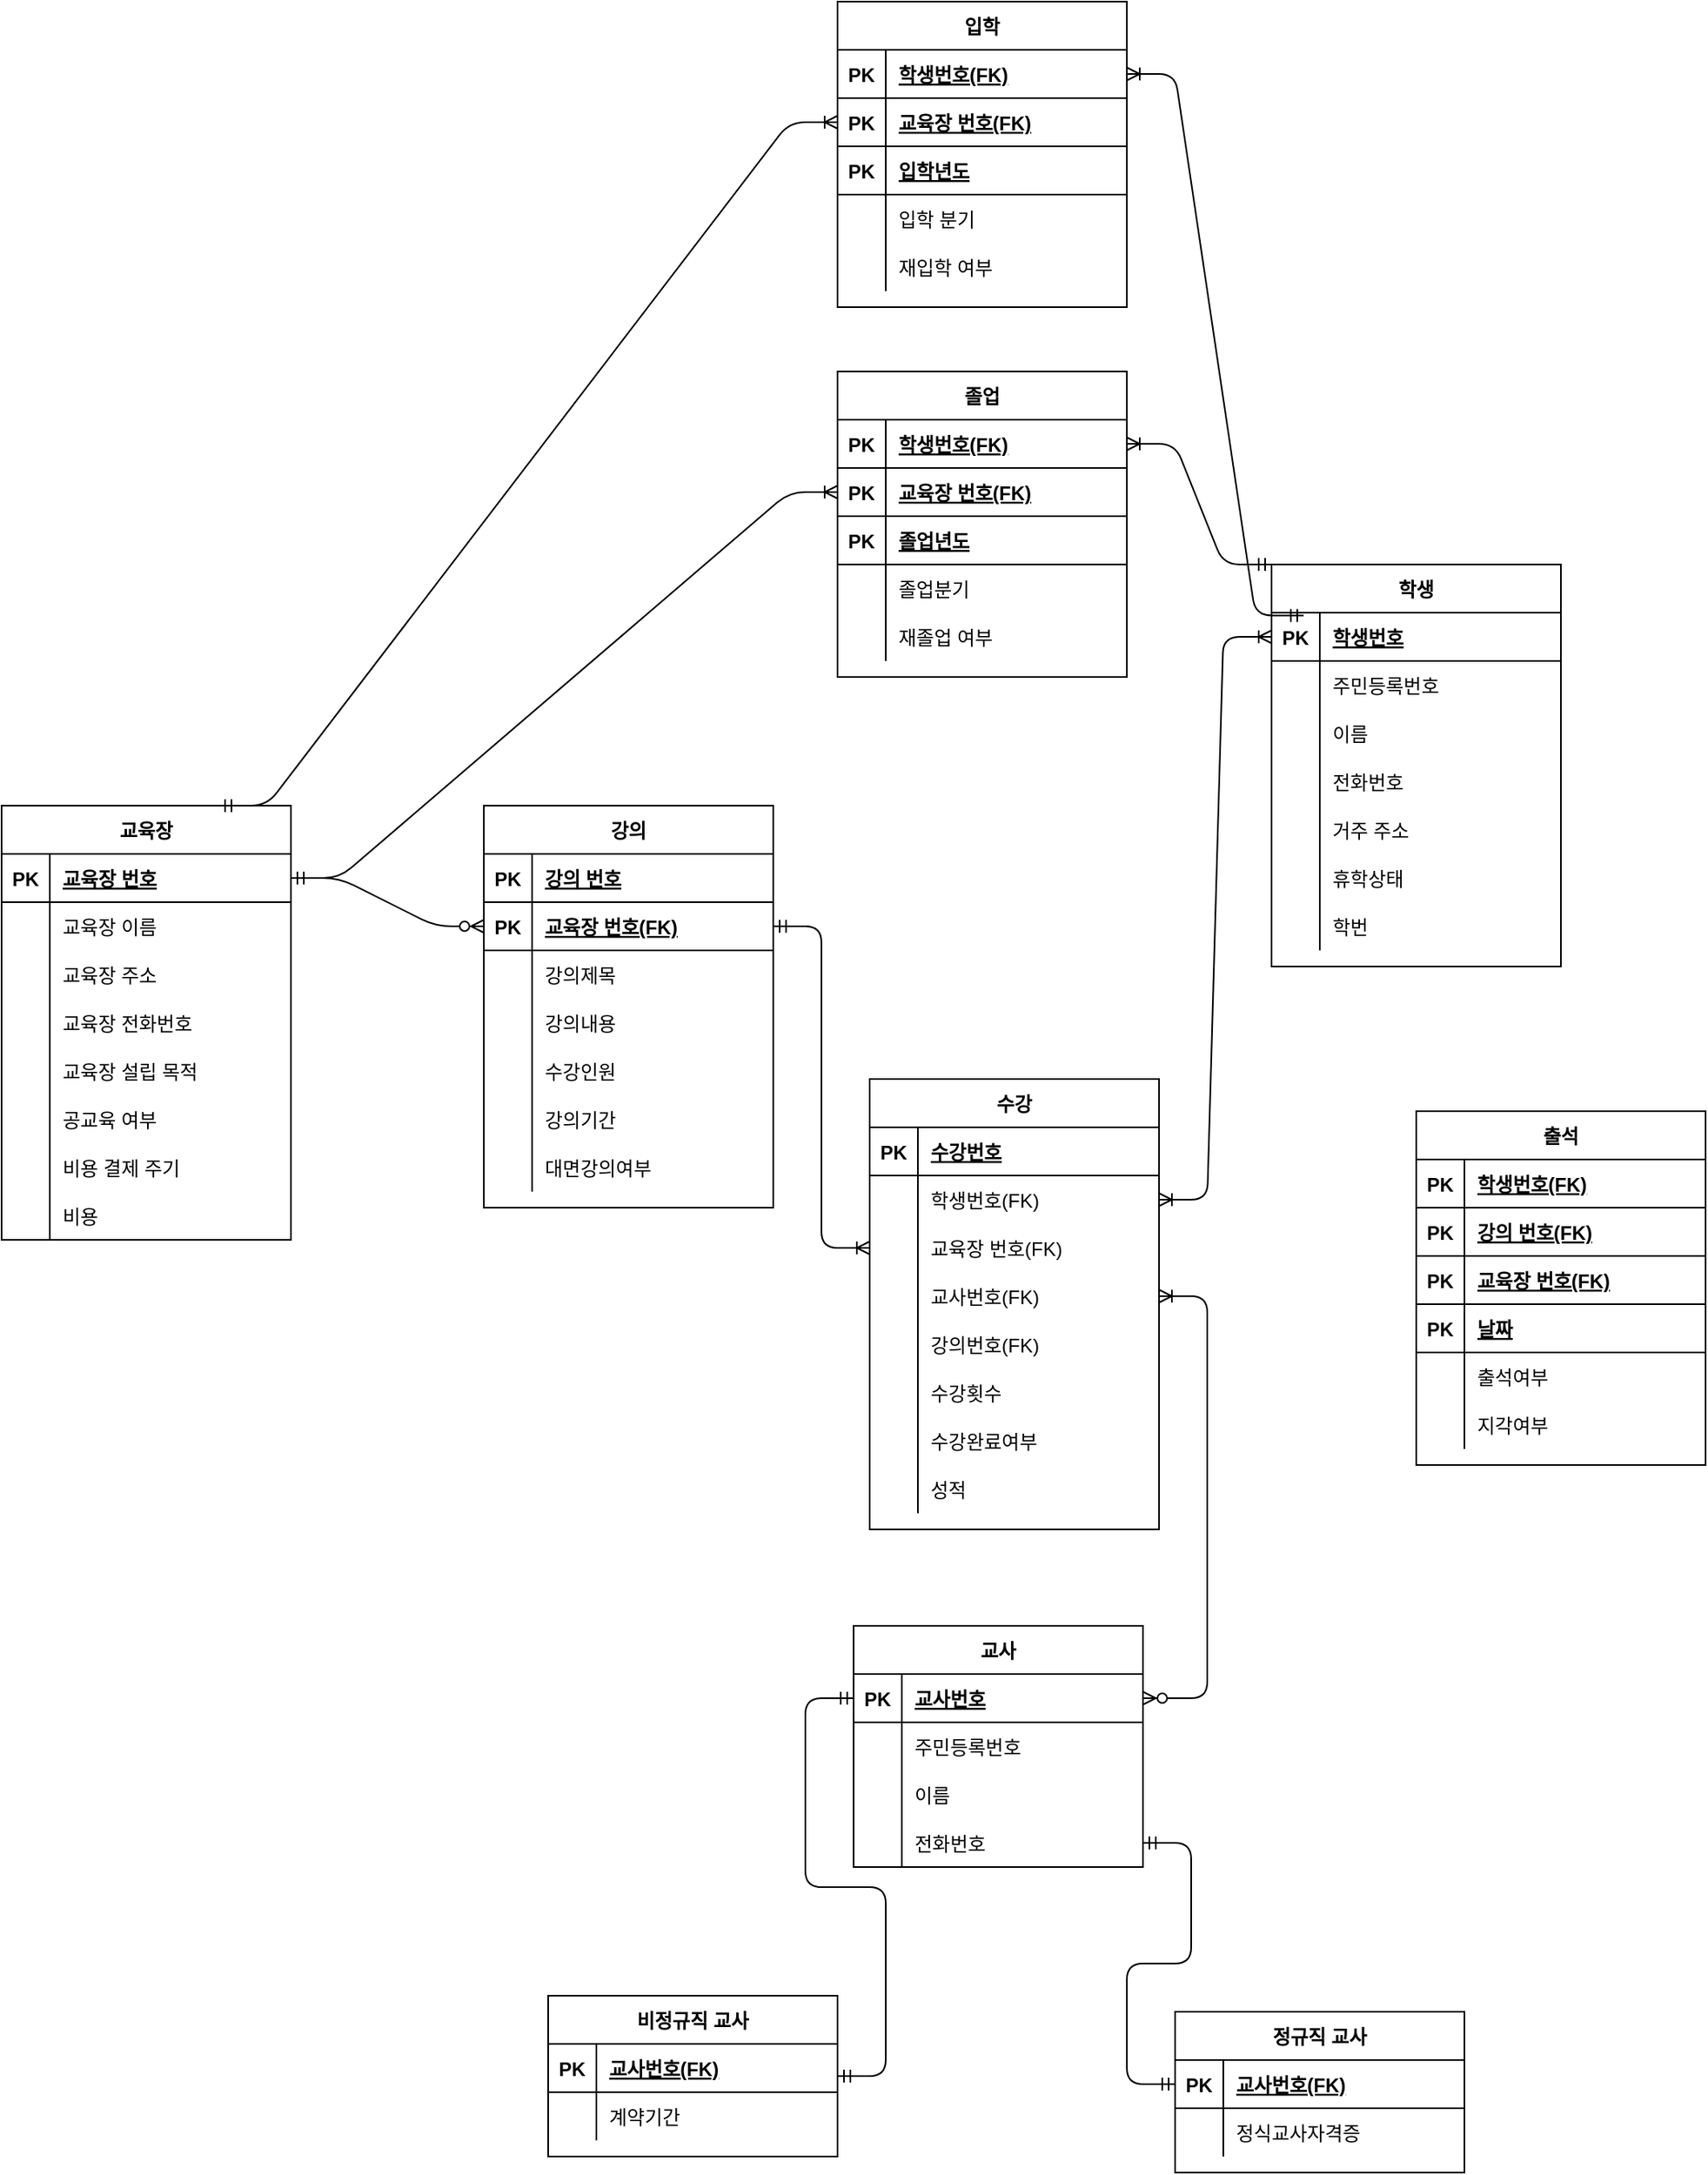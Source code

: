 <mxfile version="14.4.9" type="github">
  <diagram id="R2lEEEUBdFMjLlhIrx00" name="Page-1">
    <mxGraphModel dx="2031" dy="3134" grid="1" gridSize="10" guides="0" tooltips="1" connect="1" arrows="1" fold="1" page="1" pageScale="1" pageWidth="2000" pageHeight="2000" math="0" shadow="0" extFonts="Permanent Marker^https://fonts.googleapis.com/css?family=Permanent+Marker">
      <root>
        <mxCell id="0" />
        <mxCell id="1" parent="0" />
        <mxCell id="V_wv7amkp1t62BWTInBq-62" value="교육장" style="shape=table;startSize=30;container=1;collapsible=1;childLayout=tableLayout;fixedRows=1;rowLines=0;fontStyle=1;align=center;resizeLast=1;" vertex="1" parent="1">
          <mxGeometry x="360" y="280" width="180" height="270" as="geometry">
            <mxRectangle x="700" y="30" width="70" height="30" as="alternateBounds" />
          </mxGeometry>
        </mxCell>
        <mxCell id="V_wv7amkp1t62BWTInBq-63" value="" style="shape=partialRectangle;collapsible=0;dropTarget=0;pointerEvents=0;fillColor=none;top=0;left=0;bottom=1;right=0;points=[[0,0.5],[1,0.5]];portConstraint=eastwest;" vertex="1" parent="V_wv7amkp1t62BWTInBq-62">
          <mxGeometry y="30" width="180" height="30" as="geometry" />
        </mxCell>
        <mxCell id="V_wv7amkp1t62BWTInBq-64" value="PK" style="shape=partialRectangle;connectable=0;fillColor=none;top=0;left=0;bottom=0;right=0;fontStyle=1;overflow=hidden;" vertex="1" parent="V_wv7amkp1t62BWTInBq-63">
          <mxGeometry width="30" height="30" as="geometry" />
        </mxCell>
        <mxCell id="V_wv7amkp1t62BWTInBq-65" value="교육장 번호" style="shape=partialRectangle;connectable=0;fillColor=none;top=0;left=0;bottom=0;right=0;align=left;spacingLeft=6;fontStyle=5;overflow=hidden;" vertex="1" parent="V_wv7amkp1t62BWTInBq-63">
          <mxGeometry x="30" width="150" height="30" as="geometry" />
        </mxCell>
        <mxCell id="V_wv7amkp1t62BWTInBq-66" value="" style="shape=partialRectangle;collapsible=0;dropTarget=0;pointerEvents=0;fillColor=none;top=0;left=0;bottom=0;right=0;points=[[0,0.5],[1,0.5]];portConstraint=eastwest;" vertex="1" parent="V_wv7amkp1t62BWTInBq-62">
          <mxGeometry y="60" width="180" height="30" as="geometry" />
        </mxCell>
        <mxCell id="V_wv7amkp1t62BWTInBq-67" value="" style="shape=partialRectangle;connectable=0;fillColor=none;top=0;left=0;bottom=0;right=0;editable=1;overflow=hidden;" vertex="1" parent="V_wv7amkp1t62BWTInBq-66">
          <mxGeometry width="30" height="30" as="geometry" />
        </mxCell>
        <mxCell id="V_wv7amkp1t62BWTInBq-68" value="교육장 이름" style="shape=partialRectangle;connectable=0;fillColor=none;top=0;left=0;bottom=0;right=0;align=left;spacingLeft=6;overflow=hidden;" vertex="1" parent="V_wv7amkp1t62BWTInBq-66">
          <mxGeometry x="30" width="150" height="30" as="geometry" />
        </mxCell>
        <mxCell id="V_wv7amkp1t62BWTInBq-69" value="" style="shape=partialRectangle;collapsible=0;dropTarget=0;pointerEvents=0;fillColor=none;top=0;left=0;bottom=0;right=0;points=[[0,0.5],[1,0.5]];portConstraint=eastwest;" vertex="1" parent="V_wv7amkp1t62BWTInBq-62">
          <mxGeometry y="90" width="180" height="30" as="geometry" />
        </mxCell>
        <mxCell id="V_wv7amkp1t62BWTInBq-70" value="" style="shape=partialRectangle;connectable=0;fillColor=none;top=0;left=0;bottom=0;right=0;editable=1;overflow=hidden;" vertex="1" parent="V_wv7amkp1t62BWTInBq-69">
          <mxGeometry width="30" height="30" as="geometry" />
        </mxCell>
        <mxCell id="V_wv7amkp1t62BWTInBq-71" value="교육장 주소" style="shape=partialRectangle;connectable=0;fillColor=none;top=0;left=0;bottom=0;right=0;align=left;spacingLeft=6;overflow=hidden;" vertex="1" parent="V_wv7amkp1t62BWTInBq-69">
          <mxGeometry x="30" width="150" height="30" as="geometry" />
        </mxCell>
        <mxCell id="V_wv7amkp1t62BWTInBq-72" value="" style="shape=partialRectangle;collapsible=0;dropTarget=0;pointerEvents=0;fillColor=none;top=0;left=0;bottom=0;right=0;points=[[0,0.5],[1,0.5]];portConstraint=eastwest;" vertex="1" parent="V_wv7amkp1t62BWTInBq-62">
          <mxGeometry y="120" width="180" height="30" as="geometry" />
        </mxCell>
        <mxCell id="V_wv7amkp1t62BWTInBq-73" value="" style="shape=partialRectangle;connectable=0;fillColor=none;top=0;left=0;bottom=0;right=0;editable=1;overflow=hidden;" vertex="1" parent="V_wv7amkp1t62BWTInBq-72">
          <mxGeometry width="30" height="30" as="geometry" />
        </mxCell>
        <mxCell id="V_wv7amkp1t62BWTInBq-74" value="교육장 전화번호" style="shape=partialRectangle;connectable=0;fillColor=none;top=0;left=0;bottom=0;right=0;align=left;spacingLeft=6;overflow=hidden;" vertex="1" parent="V_wv7amkp1t62BWTInBq-72">
          <mxGeometry x="30" width="150" height="30" as="geometry" />
        </mxCell>
        <mxCell id="V_wv7amkp1t62BWTInBq-105" style="shape=partialRectangle;collapsible=0;dropTarget=0;pointerEvents=0;fillColor=none;top=0;left=0;bottom=0;right=0;points=[[0,0.5],[1,0.5]];portConstraint=eastwest;" vertex="1" parent="V_wv7amkp1t62BWTInBq-62">
          <mxGeometry y="150" width="180" height="30" as="geometry" />
        </mxCell>
        <mxCell id="V_wv7amkp1t62BWTInBq-106" style="shape=partialRectangle;connectable=0;fillColor=none;top=0;left=0;bottom=0;right=0;editable=1;overflow=hidden;" vertex="1" parent="V_wv7amkp1t62BWTInBq-105">
          <mxGeometry width="30" height="30" as="geometry" />
        </mxCell>
        <mxCell id="V_wv7amkp1t62BWTInBq-107" value="교육장 설립 목적" style="shape=partialRectangle;connectable=0;fillColor=none;top=0;left=0;bottom=0;right=0;align=left;spacingLeft=6;overflow=hidden;" vertex="1" parent="V_wv7amkp1t62BWTInBq-105">
          <mxGeometry x="30" width="150" height="30" as="geometry" />
        </mxCell>
        <mxCell id="V_wv7amkp1t62BWTInBq-114" style="shape=partialRectangle;collapsible=0;dropTarget=0;pointerEvents=0;fillColor=none;top=0;left=0;bottom=0;right=0;points=[[0,0.5],[1,0.5]];portConstraint=eastwest;" vertex="1" parent="V_wv7amkp1t62BWTInBq-62">
          <mxGeometry y="180" width="180" height="30" as="geometry" />
        </mxCell>
        <mxCell id="V_wv7amkp1t62BWTInBq-115" style="shape=partialRectangle;connectable=0;fillColor=none;top=0;left=0;bottom=0;right=0;editable=1;overflow=hidden;" vertex="1" parent="V_wv7amkp1t62BWTInBq-114">
          <mxGeometry width="30" height="30" as="geometry" />
        </mxCell>
        <mxCell id="V_wv7amkp1t62BWTInBq-116" value="공교육 여부" style="shape=partialRectangle;connectable=0;fillColor=none;top=0;left=0;bottom=0;right=0;align=left;spacingLeft=6;overflow=hidden;" vertex="1" parent="V_wv7amkp1t62BWTInBq-114">
          <mxGeometry x="30" width="150" height="30" as="geometry" />
        </mxCell>
        <mxCell id="V_wv7amkp1t62BWTInBq-111" style="shape=partialRectangle;collapsible=0;dropTarget=0;pointerEvents=0;fillColor=none;top=0;left=0;bottom=0;right=0;points=[[0,0.5],[1,0.5]];portConstraint=eastwest;" vertex="1" parent="V_wv7amkp1t62BWTInBq-62">
          <mxGeometry y="210" width="180" height="30" as="geometry" />
        </mxCell>
        <mxCell id="V_wv7amkp1t62BWTInBq-112" style="shape=partialRectangle;connectable=0;fillColor=none;top=0;left=0;bottom=0;right=0;editable=1;overflow=hidden;" vertex="1" parent="V_wv7amkp1t62BWTInBq-111">
          <mxGeometry width="30" height="30" as="geometry" />
        </mxCell>
        <mxCell id="V_wv7amkp1t62BWTInBq-113" value="비용 결제 주기" style="shape=partialRectangle;connectable=0;fillColor=none;top=0;left=0;bottom=0;right=0;align=left;spacingLeft=6;overflow=hidden;" vertex="1" parent="V_wv7amkp1t62BWTInBq-111">
          <mxGeometry x="30" width="150" height="30" as="geometry" />
        </mxCell>
        <mxCell id="V_wv7amkp1t62BWTInBq-108" style="shape=partialRectangle;collapsible=0;dropTarget=0;pointerEvents=0;fillColor=none;top=0;left=0;bottom=0;right=0;points=[[0,0.5],[1,0.5]];portConstraint=eastwest;" vertex="1" parent="V_wv7amkp1t62BWTInBq-62">
          <mxGeometry y="240" width="180" height="30" as="geometry" />
        </mxCell>
        <mxCell id="V_wv7amkp1t62BWTInBq-109" style="shape=partialRectangle;connectable=0;fillColor=none;top=0;left=0;bottom=0;right=0;editable=1;overflow=hidden;" vertex="1" parent="V_wv7amkp1t62BWTInBq-108">
          <mxGeometry width="30" height="30" as="geometry" />
        </mxCell>
        <mxCell id="V_wv7amkp1t62BWTInBq-110" value="비용" style="shape=partialRectangle;connectable=0;fillColor=none;top=0;left=0;bottom=0;right=0;align=left;spacingLeft=6;overflow=hidden;" vertex="1" parent="V_wv7amkp1t62BWTInBq-108">
          <mxGeometry x="30" width="150" height="30" as="geometry" />
        </mxCell>
        <mxCell id="V_wv7amkp1t62BWTInBq-76" value="학생" style="shape=table;startSize=30;container=1;collapsible=1;childLayout=tableLayout;fixedRows=1;rowLines=0;fontStyle=1;align=center;resizeLast=1;" vertex="1" parent="1">
          <mxGeometry x="1150" y="130" width="180" height="250" as="geometry" />
        </mxCell>
        <mxCell id="V_wv7amkp1t62BWTInBq-77" value="" style="shape=partialRectangle;collapsible=0;dropTarget=0;pointerEvents=0;fillColor=none;top=0;left=0;bottom=1;right=0;points=[[0,0.5],[1,0.5]];portConstraint=eastwest;" vertex="1" parent="V_wv7amkp1t62BWTInBq-76">
          <mxGeometry y="30" width="180" height="30" as="geometry" />
        </mxCell>
        <mxCell id="V_wv7amkp1t62BWTInBq-78" value="PK" style="shape=partialRectangle;connectable=0;fillColor=none;top=0;left=0;bottom=0;right=0;fontStyle=1;overflow=hidden;" vertex="1" parent="V_wv7amkp1t62BWTInBq-77">
          <mxGeometry width="30" height="30" as="geometry" />
        </mxCell>
        <mxCell id="V_wv7amkp1t62BWTInBq-79" value="학생번호" style="shape=partialRectangle;connectable=0;fillColor=none;top=0;left=0;bottom=0;right=0;align=left;spacingLeft=6;fontStyle=5;overflow=hidden;" vertex="1" parent="V_wv7amkp1t62BWTInBq-77">
          <mxGeometry x="30" width="150" height="30" as="geometry" />
        </mxCell>
        <mxCell id="V_wv7amkp1t62BWTInBq-136" style="shape=partialRectangle;collapsible=0;dropTarget=0;pointerEvents=0;fillColor=none;top=0;left=0;bottom=0;right=0;points=[[0,0.5],[1,0.5]];portConstraint=eastwest;" vertex="1" parent="V_wv7amkp1t62BWTInBq-76">
          <mxGeometry y="60" width="180" height="30" as="geometry" />
        </mxCell>
        <mxCell id="V_wv7amkp1t62BWTInBq-137" style="shape=partialRectangle;connectable=0;fillColor=none;top=0;left=0;bottom=0;right=0;editable=1;overflow=hidden;" vertex="1" parent="V_wv7amkp1t62BWTInBq-136">
          <mxGeometry width="30" height="30" as="geometry" />
        </mxCell>
        <mxCell id="V_wv7amkp1t62BWTInBq-138" value="주민등록번호" style="shape=partialRectangle;connectable=0;fillColor=none;top=0;left=0;bottom=0;right=0;align=left;spacingLeft=6;overflow=hidden;" vertex="1" parent="V_wv7amkp1t62BWTInBq-136">
          <mxGeometry x="30" width="150" height="30" as="geometry" />
        </mxCell>
        <mxCell id="V_wv7amkp1t62BWTInBq-80" value="" style="shape=partialRectangle;collapsible=0;dropTarget=0;pointerEvents=0;fillColor=none;top=0;left=0;bottom=0;right=0;points=[[0,0.5],[1,0.5]];portConstraint=eastwest;" vertex="1" parent="V_wv7amkp1t62BWTInBq-76">
          <mxGeometry y="90" width="180" height="30" as="geometry" />
        </mxCell>
        <mxCell id="V_wv7amkp1t62BWTInBq-81" value="" style="shape=partialRectangle;connectable=0;fillColor=none;top=0;left=0;bottom=0;right=0;editable=1;overflow=hidden;" vertex="1" parent="V_wv7amkp1t62BWTInBq-80">
          <mxGeometry width="30" height="30" as="geometry" />
        </mxCell>
        <mxCell id="V_wv7amkp1t62BWTInBq-82" value="이름" style="shape=partialRectangle;connectable=0;fillColor=none;top=0;left=0;bottom=0;right=0;align=left;spacingLeft=6;overflow=hidden;" vertex="1" parent="V_wv7amkp1t62BWTInBq-80">
          <mxGeometry x="30" width="150" height="30" as="geometry" />
        </mxCell>
        <mxCell id="V_wv7amkp1t62BWTInBq-83" value="" style="shape=partialRectangle;collapsible=0;dropTarget=0;pointerEvents=0;fillColor=none;top=0;left=0;bottom=0;right=0;points=[[0,0.5],[1,0.5]];portConstraint=eastwest;" vertex="1" parent="V_wv7amkp1t62BWTInBq-76">
          <mxGeometry y="120" width="180" height="30" as="geometry" />
        </mxCell>
        <mxCell id="V_wv7amkp1t62BWTInBq-84" value="" style="shape=partialRectangle;connectable=0;fillColor=none;top=0;left=0;bottom=0;right=0;editable=1;overflow=hidden;" vertex="1" parent="V_wv7amkp1t62BWTInBq-83">
          <mxGeometry width="30" height="30" as="geometry" />
        </mxCell>
        <mxCell id="V_wv7amkp1t62BWTInBq-85" value="전화번호" style="shape=partialRectangle;connectable=0;fillColor=none;top=0;left=0;bottom=0;right=0;align=left;spacingLeft=6;overflow=hidden;" vertex="1" parent="V_wv7amkp1t62BWTInBq-83">
          <mxGeometry x="30" width="150" height="30" as="geometry" />
        </mxCell>
        <mxCell id="V_wv7amkp1t62BWTInBq-86" value="" style="shape=partialRectangle;collapsible=0;dropTarget=0;pointerEvents=0;fillColor=none;top=0;left=0;bottom=0;right=0;points=[[0,0.5],[1,0.5]];portConstraint=eastwest;" vertex="1" parent="V_wv7amkp1t62BWTInBq-76">
          <mxGeometry y="150" width="180" height="30" as="geometry" />
        </mxCell>
        <mxCell id="V_wv7amkp1t62BWTInBq-87" value="" style="shape=partialRectangle;connectable=0;fillColor=none;top=0;left=0;bottom=0;right=0;editable=1;overflow=hidden;" vertex="1" parent="V_wv7amkp1t62BWTInBq-86">
          <mxGeometry width="30" height="30" as="geometry" />
        </mxCell>
        <mxCell id="V_wv7amkp1t62BWTInBq-88" value="거주 주소" style="shape=partialRectangle;connectable=0;fillColor=none;top=0;left=0;bottom=0;right=0;align=left;spacingLeft=6;overflow=hidden;" vertex="1" parent="V_wv7amkp1t62BWTInBq-86">
          <mxGeometry x="30" width="150" height="30" as="geometry" />
        </mxCell>
        <mxCell id="V_wv7amkp1t62BWTInBq-120" style="shape=partialRectangle;collapsible=0;dropTarget=0;pointerEvents=0;fillColor=none;top=0;left=0;bottom=0;right=0;points=[[0,0.5],[1,0.5]];portConstraint=eastwest;" vertex="1" parent="V_wv7amkp1t62BWTInBq-76">
          <mxGeometry y="180" width="180" height="30" as="geometry" />
        </mxCell>
        <mxCell id="V_wv7amkp1t62BWTInBq-121" style="shape=partialRectangle;connectable=0;fillColor=none;top=0;left=0;bottom=0;right=0;editable=1;overflow=hidden;" vertex="1" parent="V_wv7amkp1t62BWTInBq-120">
          <mxGeometry width="30" height="30" as="geometry" />
        </mxCell>
        <mxCell id="V_wv7amkp1t62BWTInBq-122" value="휴학상태" style="shape=partialRectangle;connectable=0;fillColor=none;top=0;left=0;bottom=0;right=0;align=left;spacingLeft=6;overflow=hidden;" vertex="1" parent="V_wv7amkp1t62BWTInBq-120">
          <mxGeometry x="30" width="150" height="30" as="geometry" />
        </mxCell>
        <mxCell id="V_wv7amkp1t62BWTInBq-117" style="shape=partialRectangle;collapsible=0;dropTarget=0;pointerEvents=0;fillColor=none;top=0;left=0;bottom=0;right=0;points=[[0,0.5],[1,0.5]];portConstraint=eastwest;" vertex="1" parent="V_wv7amkp1t62BWTInBq-76">
          <mxGeometry y="210" width="180" height="30" as="geometry" />
        </mxCell>
        <mxCell id="V_wv7amkp1t62BWTInBq-118" style="shape=partialRectangle;connectable=0;fillColor=none;top=0;left=0;bottom=0;right=0;editable=1;overflow=hidden;" vertex="1" parent="V_wv7amkp1t62BWTInBq-117">
          <mxGeometry width="30" height="30" as="geometry" />
        </mxCell>
        <mxCell id="V_wv7amkp1t62BWTInBq-119" value="학번" style="shape=partialRectangle;connectable=0;fillColor=none;top=0;left=0;bottom=0;right=0;align=left;spacingLeft=6;overflow=hidden;" vertex="1" parent="V_wv7amkp1t62BWTInBq-117">
          <mxGeometry x="30" width="150" height="30" as="geometry" />
        </mxCell>
        <mxCell id="V_wv7amkp1t62BWTInBq-123" value="수강" style="shape=table;startSize=30;container=1;collapsible=1;childLayout=tableLayout;fixedRows=1;rowLines=0;fontStyle=1;align=center;resizeLast=1;" vertex="1" parent="1">
          <mxGeometry x="900" y="450" width="180" height="280" as="geometry" />
        </mxCell>
        <mxCell id="V_wv7amkp1t62BWTInBq-124" value="" style="shape=partialRectangle;collapsible=0;dropTarget=0;pointerEvents=0;fillColor=none;top=0;left=0;bottom=1;right=0;points=[[0,0.5],[1,0.5]];portConstraint=eastwest;" vertex="1" parent="V_wv7amkp1t62BWTInBq-123">
          <mxGeometry y="30" width="180" height="30" as="geometry" />
        </mxCell>
        <mxCell id="V_wv7amkp1t62BWTInBq-125" value="PK" style="shape=partialRectangle;connectable=0;fillColor=none;top=0;left=0;bottom=0;right=0;fontStyle=1;overflow=hidden;" vertex="1" parent="V_wv7amkp1t62BWTInBq-124">
          <mxGeometry width="30" height="30" as="geometry" />
        </mxCell>
        <mxCell id="V_wv7amkp1t62BWTInBq-126" value="수강번호" style="shape=partialRectangle;connectable=0;fillColor=none;top=0;left=0;bottom=0;right=0;align=left;spacingLeft=6;fontStyle=5;overflow=hidden;" vertex="1" parent="V_wv7amkp1t62BWTInBq-124">
          <mxGeometry x="30" width="150" height="30" as="geometry" />
        </mxCell>
        <mxCell id="V_wv7amkp1t62BWTInBq-127" value="" style="shape=partialRectangle;collapsible=0;dropTarget=0;pointerEvents=0;fillColor=none;top=0;left=0;bottom=0;right=0;points=[[0,0.5],[1,0.5]];portConstraint=eastwest;" vertex="1" parent="V_wv7amkp1t62BWTInBq-123">
          <mxGeometry y="60" width="180" height="30" as="geometry" />
        </mxCell>
        <mxCell id="V_wv7amkp1t62BWTInBq-128" value="" style="shape=partialRectangle;connectable=0;fillColor=none;top=0;left=0;bottom=0;right=0;editable=1;overflow=hidden;" vertex="1" parent="V_wv7amkp1t62BWTInBq-127">
          <mxGeometry width="30" height="30" as="geometry" />
        </mxCell>
        <mxCell id="V_wv7amkp1t62BWTInBq-129" value="학생번호(FK)" style="shape=partialRectangle;connectable=0;fillColor=none;top=0;left=0;bottom=0;right=0;align=left;spacingLeft=6;overflow=hidden;" vertex="1" parent="V_wv7amkp1t62BWTInBq-127">
          <mxGeometry x="30" width="150" height="30" as="geometry" />
        </mxCell>
        <mxCell id="V_wv7amkp1t62BWTInBq-130" value="" style="shape=partialRectangle;collapsible=0;dropTarget=0;pointerEvents=0;fillColor=none;top=0;left=0;bottom=0;right=0;points=[[0,0.5],[1,0.5]];portConstraint=eastwest;" vertex="1" parent="V_wv7amkp1t62BWTInBq-123">
          <mxGeometry y="90" width="180" height="30" as="geometry" />
        </mxCell>
        <mxCell id="V_wv7amkp1t62BWTInBq-131" value="" style="shape=partialRectangle;connectable=0;fillColor=none;top=0;left=0;bottom=0;right=0;editable=1;overflow=hidden;" vertex="1" parent="V_wv7amkp1t62BWTInBq-130">
          <mxGeometry width="30" height="30" as="geometry" />
        </mxCell>
        <mxCell id="V_wv7amkp1t62BWTInBq-132" value="교육장 번호(FK)" style="shape=partialRectangle;connectable=0;fillColor=none;top=0;left=0;bottom=0;right=0;align=left;spacingLeft=6;overflow=hidden;" vertex="1" parent="V_wv7amkp1t62BWTInBq-130">
          <mxGeometry x="30" width="150" height="30" as="geometry" />
        </mxCell>
        <mxCell id="V_wv7amkp1t62BWTInBq-254" style="shape=partialRectangle;collapsible=0;dropTarget=0;pointerEvents=0;fillColor=none;top=0;left=0;bottom=0;right=0;points=[[0,0.5],[1,0.5]];portConstraint=eastwest;" vertex="1" parent="V_wv7amkp1t62BWTInBq-123">
          <mxGeometry y="120" width="180" height="30" as="geometry" />
        </mxCell>
        <mxCell id="V_wv7amkp1t62BWTInBq-255" style="shape=partialRectangle;connectable=0;fillColor=none;top=0;left=0;bottom=0;right=0;editable=1;overflow=hidden;" vertex="1" parent="V_wv7amkp1t62BWTInBq-254">
          <mxGeometry width="30" height="30" as="geometry" />
        </mxCell>
        <mxCell id="V_wv7amkp1t62BWTInBq-256" value="교사번호(FK)" style="shape=partialRectangle;connectable=0;fillColor=none;top=0;left=0;bottom=0;right=0;align=left;spacingLeft=6;overflow=hidden;" vertex="1" parent="V_wv7amkp1t62BWTInBq-254">
          <mxGeometry x="30" width="150" height="30" as="geometry" />
        </mxCell>
        <mxCell id="V_wv7amkp1t62BWTInBq-133" value="" style="shape=partialRectangle;collapsible=0;dropTarget=0;pointerEvents=0;fillColor=none;top=0;left=0;bottom=0;right=0;points=[[0,0.5],[1,0.5]];portConstraint=eastwest;" vertex="1" parent="V_wv7amkp1t62BWTInBq-123">
          <mxGeometry y="150" width="180" height="30" as="geometry" />
        </mxCell>
        <mxCell id="V_wv7amkp1t62BWTInBq-134" value="" style="shape=partialRectangle;connectable=0;fillColor=none;top=0;left=0;bottom=0;right=0;editable=1;overflow=hidden;" vertex="1" parent="V_wv7amkp1t62BWTInBq-133">
          <mxGeometry width="30" height="30" as="geometry" />
        </mxCell>
        <mxCell id="V_wv7amkp1t62BWTInBq-135" value="강의번호(FK)" style="shape=partialRectangle;connectable=0;fillColor=none;top=0;left=0;bottom=0;right=0;align=left;spacingLeft=6;overflow=hidden;" vertex="1" parent="V_wv7amkp1t62BWTInBq-133">
          <mxGeometry x="30" width="150" height="30" as="geometry" />
        </mxCell>
        <mxCell id="V_wv7amkp1t62BWTInBq-234" style="shape=partialRectangle;collapsible=0;dropTarget=0;pointerEvents=0;fillColor=none;top=0;left=0;bottom=0;right=0;points=[[0,0.5],[1,0.5]];portConstraint=eastwest;" vertex="1" parent="V_wv7amkp1t62BWTInBq-123">
          <mxGeometry y="180" width="180" height="30" as="geometry" />
        </mxCell>
        <mxCell id="V_wv7amkp1t62BWTInBq-235" style="shape=partialRectangle;connectable=0;fillColor=none;top=0;left=0;bottom=0;right=0;editable=1;overflow=hidden;" vertex="1" parent="V_wv7amkp1t62BWTInBq-234">
          <mxGeometry width="30" height="30" as="geometry" />
        </mxCell>
        <mxCell id="V_wv7amkp1t62BWTInBq-236" value="수강횟수" style="shape=partialRectangle;connectable=0;fillColor=none;top=0;left=0;bottom=0;right=0;align=left;spacingLeft=6;overflow=hidden;" vertex="1" parent="V_wv7amkp1t62BWTInBq-234">
          <mxGeometry x="30" width="150" height="30" as="geometry" />
        </mxCell>
        <mxCell id="V_wv7amkp1t62BWTInBq-246" style="shape=partialRectangle;collapsible=0;dropTarget=0;pointerEvents=0;fillColor=none;top=0;left=0;bottom=0;right=0;points=[[0,0.5],[1,0.5]];portConstraint=eastwest;" vertex="1" parent="V_wv7amkp1t62BWTInBq-123">
          <mxGeometry y="210" width="180" height="30" as="geometry" />
        </mxCell>
        <mxCell id="V_wv7amkp1t62BWTInBq-247" style="shape=partialRectangle;connectable=0;fillColor=none;top=0;left=0;bottom=0;right=0;editable=1;overflow=hidden;" vertex="1" parent="V_wv7amkp1t62BWTInBq-246">
          <mxGeometry width="30" height="30" as="geometry" />
        </mxCell>
        <mxCell id="V_wv7amkp1t62BWTInBq-248" value="수강완료여부" style="shape=partialRectangle;connectable=0;fillColor=none;top=0;left=0;bottom=0;right=0;align=left;spacingLeft=6;overflow=hidden;" vertex="1" parent="V_wv7amkp1t62BWTInBq-246">
          <mxGeometry x="30" width="150" height="30" as="geometry" />
        </mxCell>
        <mxCell id="V_wv7amkp1t62BWTInBq-243" style="shape=partialRectangle;collapsible=0;dropTarget=0;pointerEvents=0;fillColor=none;top=0;left=0;bottom=0;right=0;points=[[0,0.5],[1,0.5]];portConstraint=eastwest;" vertex="1" parent="V_wv7amkp1t62BWTInBq-123">
          <mxGeometry y="240" width="180" height="30" as="geometry" />
        </mxCell>
        <mxCell id="V_wv7amkp1t62BWTInBq-244" style="shape=partialRectangle;connectable=0;fillColor=none;top=0;left=0;bottom=0;right=0;editable=1;overflow=hidden;" vertex="1" parent="V_wv7amkp1t62BWTInBq-243">
          <mxGeometry width="30" height="30" as="geometry" />
        </mxCell>
        <mxCell id="V_wv7amkp1t62BWTInBq-245" value="성적" style="shape=partialRectangle;connectable=0;fillColor=none;top=0;left=0;bottom=0;right=0;align=left;spacingLeft=6;overflow=hidden;" vertex="1" parent="V_wv7amkp1t62BWTInBq-243">
          <mxGeometry x="30" width="150" height="30" as="geometry" />
        </mxCell>
        <mxCell id="V_wv7amkp1t62BWTInBq-139" value="강의" style="shape=table;startSize=30;container=1;collapsible=1;childLayout=tableLayout;fixedRows=1;rowLines=0;fontStyle=1;align=center;resizeLast=1;" vertex="1" parent="1">
          <mxGeometry x="660" y="280" width="180" height="250" as="geometry" />
        </mxCell>
        <mxCell id="V_wv7amkp1t62BWTInBq-172" style="shape=partialRectangle;collapsible=0;dropTarget=0;pointerEvents=0;fillColor=none;top=0;left=0;bottom=1;right=0;points=[[0,0.5],[1,0.5]];portConstraint=eastwest;" vertex="1" parent="V_wv7amkp1t62BWTInBq-139">
          <mxGeometry y="30" width="180" height="30" as="geometry" />
        </mxCell>
        <mxCell id="V_wv7amkp1t62BWTInBq-173" value="PK" style="shape=partialRectangle;connectable=0;fillColor=none;top=0;left=0;bottom=0;right=0;fontStyle=1;overflow=hidden;" vertex="1" parent="V_wv7amkp1t62BWTInBq-172">
          <mxGeometry width="30" height="30" as="geometry" />
        </mxCell>
        <mxCell id="V_wv7amkp1t62BWTInBq-174" value="강의 번호" style="shape=partialRectangle;connectable=0;fillColor=none;top=0;left=0;bottom=0;right=0;align=left;spacingLeft=6;fontStyle=5;overflow=hidden;" vertex="1" parent="V_wv7amkp1t62BWTInBq-172">
          <mxGeometry x="30" width="150" height="30" as="geometry" />
        </mxCell>
        <mxCell id="V_wv7amkp1t62BWTInBq-140" value="" style="shape=partialRectangle;collapsible=0;dropTarget=0;pointerEvents=0;fillColor=none;top=0;left=0;bottom=1;right=0;points=[[0,0.5],[1,0.5]];portConstraint=eastwest;" vertex="1" parent="V_wv7amkp1t62BWTInBq-139">
          <mxGeometry y="60" width="180" height="30" as="geometry" />
        </mxCell>
        <mxCell id="V_wv7amkp1t62BWTInBq-141" value="PK" style="shape=partialRectangle;connectable=0;fillColor=none;top=0;left=0;bottom=0;right=0;fontStyle=1;overflow=hidden;" vertex="1" parent="V_wv7amkp1t62BWTInBq-140">
          <mxGeometry width="30" height="30" as="geometry" />
        </mxCell>
        <mxCell id="V_wv7amkp1t62BWTInBq-142" value="교육장 번호(FK)" style="shape=partialRectangle;connectable=0;fillColor=none;top=0;left=0;bottom=0;right=0;align=left;spacingLeft=6;fontStyle=5;overflow=hidden;" vertex="1" parent="V_wv7amkp1t62BWTInBq-140">
          <mxGeometry x="30" width="150" height="30" as="geometry" />
        </mxCell>
        <mxCell id="V_wv7amkp1t62BWTInBq-237" style="shape=partialRectangle;collapsible=0;dropTarget=0;pointerEvents=0;fillColor=none;top=0;left=0;bottom=0;right=0;points=[[0,0.5],[1,0.5]];portConstraint=eastwest;" vertex="1" parent="V_wv7amkp1t62BWTInBq-139">
          <mxGeometry y="90" width="180" height="30" as="geometry" />
        </mxCell>
        <mxCell id="V_wv7amkp1t62BWTInBq-238" style="shape=partialRectangle;connectable=0;fillColor=none;top=0;left=0;bottom=0;right=0;editable=1;overflow=hidden;" vertex="1" parent="V_wv7amkp1t62BWTInBq-237">
          <mxGeometry width="30" height="30" as="geometry" />
        </mxCell>
        <mxCell id="V_wv7amkp1t62BWTInBq-239" value="강의제목" style="shape=partialRectangle;connectable=0;fillColor=none;top=0;left=0;bottom=0;right=0;align=left;spacingLeft=6;overflow=hidden;" vertex="1" parent="V_wv7amkp1t62BWTInBq-237">
          <mxGeometry x="30" width="150" height="30" as="geometry" />
        </mxCell>
        <mxCell id="V_wv7amkp1t62BWTInBq-143" value="" style="shape=partialRectangle;collapsible=0;dropTarget=0;pointerEvents=0;fillColor=none;top=0;left=0;bottom=0;right=0;points=[[0,0.5],[1,0.5]];portConstraint=eastwest;" vertex="1" parent="V_wv7amkp1t62BWTInBq-139">
          <mxGeometry y="120" width="180" height="30" as="geometry" />
        </mxCell>
        <mxCell id="V_wv7amkp1t62BWTInBq-144" value="" style="shape=partialRectangle;connectable=0;fillColor=none;top=0;left=0;bottom=0;right=0;editable=1;overflow=hidden;" vertex="1" parent="V_wv7amkp1t62BWTInBq-143">
          <mxGeometry width="30" height="30" as="geometry" />
        </mxCell>
        <mxCell id="V_wv7amkp1t62BWTInBq-145" value="강의내용" style="shape=partialRectangle;connectable=0;fillColor=none;top=0;left=0;bottom=0;right=0;align=left;spacingLeft=6;overflow=hidden;" vertex="1" parent="V_wv7amkp1t62BWTInBq-143">
          <mxGeometry x="30" width="150" height="30" as="geometry" />
        </mxCell>
        <mxCell id="V_wv7amkp1t62BWTInBq-146" value="" style="shape=partialRectangle;collapsible=0;dropTarget=0;pointerEvents=0;fillColor=none;top=0;left=0;bottom=0;right=0;points=[[0,0.5],[1,0.5]];portConstraint=eastwest;" vertex="1" parent="V_wv7amkp1t62BWTInBq-139">
          <mxGeometry y="150" width="180" height="30" as="geometry" />
        </mxCell>
        <mxCell id="V_wv7amkp1t62BWTInBq-147" value="" style="shape=partialRectangle;connectable=0;fillColor=none;top=0;left=0;bottom=0;right=0;editable=1;overflow=hidden;" vertex="1" parent="V_wv7amkp1t62BWTInBq-146">
          <mxGeometry width="30" height="30" as="geometry" />
        </mxCell>
        <mxCell id="V_wv7amkp1t62BWTInBq-148" value="수강인원" style="shape=partialRectangle;connectable=0;fillColor=none;top=0;left=0;bottom=0;right=0;align=left;spacingLeft=6;overflow=hidden;" vertex="1" parent="V_wv7amkp1t62BWTInBq-146">
          <mxGeometry x="30" width="150" height="30" as="geometry" />
        </mxCell>
        <mxCell id="V_wv7amkp1t62BWTInBq-149" value="" style="shape=partialRectangle;collapsible=0;dropTarget=0;pointerEvents=0;fillColor=none;top=0;left=0;bottom=0;right=0;points=[[0,0.5],[1,0.5]];portConstraint=eastwest;" vertex="1" parent="V_wv7amkp1t62BWTInBq-139">
          <mxGeometry y="180" width="180" height="30" as="geometry" />
        </mxCell>
        <mxCell id="V_wv7amkp1t62BWTInBq-150" value="" style="shape=partialRectangle;connectable=0;fillColor=none;top=0;left=0;bottom=0;right=0;editable=1;overflow=hidden;" vertex="1" parent="V_wv7amkp1t62BWTInBq-149">
          <mxGeometry width="30" height="30" as="geometry" />
        </mxCell>
        <mxCell id="V_wv7amkp1t62BWTInBq-151" value="강의기간" style="shape=partialRectangle;connectable=0;fillColor=none;top=0;left=0;bottom=0;right=0;align=left;spacingLeft=6;overflow=hidden;" vertex="1" parent="V_wv7amkp1t62BWTInBq-149">
          <mxGeometry x="30" width="150" height="30" as="geometry" />
        </mxCell>
        <mxCell id="V_wv7amkp1t62BWTInBq-178" style="shape=partialRectangle;collapsible=0;dropTarget=0;pointerEvents=0;fillColor=none;top=0;left=0;bottom=0;right=0;points=[[0,0.5],[1,0.5]];portConstraint=eastwest;" vertex="1" parent="V_wv7amkp1t62BWTInBq-139">
          <mxGeometry y="210" width="180" height="30" as="geometry" />
        </mxCell>
        <mxCell id="V_wv7amkp1t62BWTInBq-179" style="shape=partialRectangle;connectable=0;fillColor=none;top=0;left=0;bottom=0;right=0;editable=1;overflow=hidden;" vertex="1" parent="V_wv7amkp1t62BWTInBq-178">
          <mxGeometry width="30" height="30" as="geometry" />
        </mxCell>
        <mxCell id="V_wv7amkp1t62BWTInBq-180" value="대면강의여부" style="shape=partialRectangle;connectable=0;fillColor=none;top=0;left=0;bottom=0;right=0;align=left;spacingLeft=6;overflow=hidden;" vertex="1" parent="V_wv7amkp1t62BWTInBq-178">
          <mxGeometry x="30" width="150" height="30" as="geometry" />
        </mxCell>
        <mxCell id="V_wv7amkp1t62BWTInBq-181" value="" style="edgeStyle=entityRelationEdgeStyle;fontSize=12;html=1;endArrow=ERzeroToMany;endFill=1;exitX=1;exitY=0.5;exitDx=0;exitDy=0;" edge="1" parent="1" source="V_wv7amkp1t62BWTInBq-63" target="V_wv7amkp1t62BWTInBq-140">
          <mxGeometry width="100" height="100" relative="1" as="geometry">
            <mxPoint x="530" y="270" as="sourcePoint" />
            <mxPoint x="630" y="170" as="targetPoint" />
          </mxGeometry>
        </mxCell>
        <mxCell id="V_wv7amkp1t62BWTInBq-182" value="교사" style="shape=table;startSize=30;container=1;collapsible=1;childLayout=tableLayout;fixedRows=1;rowLines=0;fontStyle=1;align=center;resizeLast=1;" vertex="1" parent="1">
          <mxGeometry x="890" y="790" width="180" height="150" as="geometry" />
        </mxCell>
        <mxCell id="V_wv7amkp1t62BWTInBq-183" value="" style="shape=partialRectangle;collapsible=0;dropTarget=0;pointerEvents=0;fillColor=none;top=0;left=0;bottom=1;right=0;points=[[0,0.5],[1,0.5]];portConstraint=eastwest;" vertex="1" parent="V_wv7amkp1t62BWTInBq-182">
          <mxGeometry y="30" width="180" height="30" as="geometry" />
        </mxCell>
        <mxCell id="V_wv7amkp1t62BWTInBq-184" value="PK" style="shape=partialRectangle;connectable=0;fillColor=none;top=0;left=0;bottom=0;right=0;fontStyle=1;overflow=hidden;" vertex="1" parent="V_wv7amkp1t62BWTInBq-183">
          <mxGeometry width="30" height="30" as="geometry" />
        </mxCell>
        <mxCell id="V_wv7amkp1t62BWTInBq-185" value="교사번호" style="shape=partialRectangle;connectable=0;fillColor=none;top=0;left=0;bottom=0;right=0;align=left;spacingLeft=6;fontStyle=5;overflow=hidden;" vertex="1" parent="V_wv7amkp1t62BWTInBq-183">
          <mxGeometry x="30" width="150" height="30" as="geometry" />
        </mxCell>
        <mxCell id="V_wv7amkp1t62BWTInBq-186" value="" style="shape=partialRectangle;collapsible=0;dropTarget=0;pointerEvents=0;fillColor=none;top=0;left=0;bottom=0;right=0;points=[[0,0.5],[1,0.5]];portConstraint=eastwest;" vertex="1" parent="V_wv7amkp1t62BWTInBq-182">
          <mxGeometry y="60" width="180" height="30" as="geometry" />
        </mxCell>
        <mxCell id="V_wv7amkp1t62BWTInBq-187" value="" style="shape=partialRectangle;connectable=0;fillColor=none;top=0;left=0;bottom=0;right=0;editable=1;overflow=hidden;" vertex="1" parent="V_wv7amkp1t62BWTInBq-186">
          <mxGeometry width="30" height="30" as="geometry" />
        </mxCell>
        <mxCell id="V_wv7amkp1t62BWTInBq-188" value="주민등록번호" style="shape=partialRectangle;connectable=0;fillColor=none;top=0;left=0;bottom=0;right=0;align=left;spacingLeft=6;overflow=hidden;" vertex="1" parent="V_wv7amkp1t62BWTInBq-186">
          <mxGeometry x="30" width="150" height="30" as="geometry" />
        </mxCell>
        <mxCell id="V_wv7amkp1t62BWTInBq-189" value="" style="shape=partialRectangle;collapsible=0;dropTarget=0;pointerEvents=0;fillColor=none;top=0;left=0;bottom=0;right=0;points=[[0,0.5],[1,0.5]];portConstraint=eastwest;" vertex="1" parent="V_wv7amkp1t62BWTInBq-182">
          <mxGeometry y="90" width="180" height="30" as="geometry" />
        </mxCell>
        <mxCell id="V_wv7amkp1t62BWTInBq-190" value="" style="shape=partialRectangle;connectable=0;fillColor=none;top=0;left=0;bottom=0;right=0;editable=1;overflow=hidden;" vertex="1" parent="V_wv7amkp1t62BWTInBq-189">
          <mxGeometry width="30" height="30" as="geometry" />
        </mxCell>
        <mxCell id="V_wv7amkp1t62BWTInBq-191" value="이름" style="shape=partialRectangle;connectable=0;fillColor=none;top=0;left=0;bottom=0;right=0;align=left;spacingLeft=6;overflow=hidden;" vertex="1" parent="V_wv7amkp1t62BWTInBq-189">
          <mxGeometry x="30" width="150" height="30" as="geometry" />
        </mxCell>
        <mxCell id="V_wv7amkp1t62BWTInBq-192" value="" style="shape=partialRectangle;collapsible=0;dropTarget=0;pointerEvents=0;fillColor=none;top=0;left=0;bottom=0;right=0;points=[[0,0.5],[1,0.5]];portConstraint=eastwest;" vertex="1" parent="V_wv7amkp1t62BWTInBq-182">
          <mxGeometry y="120" width="180" height="30" as="geometry" />
        </mxCell>
        <mxCell id="V_wv7amkp1t62BWTInBq-193" value="" style="shape=partialRectangle;connectable=0;fillColor=none;top=0;left=0;bottom=0;right=0;editable=1;overflow=hidden;" vertex="1" parent="V_wv7amkp1t62BWTInBq-192">
          <mxGeometry width="30" height="30" as="geometry" />
        </mxCell>
        <mxCell id="V_wv7amkp1t62BWTInBq-194" value="전화번호" style="shape=partialRectangle;connectable=0;fillColor=none;top=0;left=0;bottom=0;right=0;align=left;spacingLeft=6;overflow=hidden;" vertex="1" parent="V_wv7amkp1t62BWTInBq-192">
          <mxGeometry x="30" width="150" height="30" as="geometry" />
        </mxCell>
        <mxCell id="V_wv7amkp1t62BWTInBq-201" value="정규직 교사" style="shape=table;startSize=30;container=1;collapsible=1;childLayout=tableLayout;fixedRows=1;rowLines=0;fontStyle=1;align=center;resizeLast=1;" vertex="1" parent="1">
          <mxGeometry x="1090" y="1030" width="180" height="100" as="geometry" />
        </mxCell>
        <mxCell id="V_wv7amkp1t62BWTInBq-202" value="" style="shape=partialRectangle;collapsible=0;dropTarget=0;pointerEvents=0;fillColor=none;top=0;left=0;bottom=1;right=0;points=[[0,0.5],[1,0.5]];portConstraint=eastwest;" vertex="1" parent="V_wv7amkp1t62BWTInBq-201">
          <mxGeometry y="30" width="180" height="30" as="geometry" />
        </mxCell>
        <mxCell id="V_wv7amkp1t62BWTInBq-203" value="PK" style="shape=partialRectangle;connectable=0;fillColor=none;top=0;left=0;bottom=0;right=0;fontStyle=1;overflow=hidden;" vertex="1" parent="V_wv7amkp1t62BWTInBq-202">
          <mxGeometry width="30" height="30" as="geometry" />
        </mxCell>
        <mxCell id="V_wv7amkp1t62BWTInBq-204" value="교사번호(FK)" style="shape=partialRectangle;connectable=0;fillColor=none;top=0;left=0;bottom=0;right=0;align=left;spacingLeft=6;fontStyle=5;overflow=hidden;" vertex="1" parent="V_wv7amkp1t62BWTInBq-202">
          <mxGeometry x="30" width="150" height="30" as="geometry" />
        </mxCell>
        <mxCell id="V_wv7amkp1t62BWTInBq-205" value="" style="shape=partialRectangle;collapsible=0;dropTarget=0;pointerEvents=0;fillColor=none;top=0;left=0;bottom=0;right=0;points=[[0,0.5],[1,0.5]];portConstraint=eastwest;" vertex="1" parent="V_wv7amkp1t62BWTInBq-201">
          <mxGeometry y="60" width="180" height="30" as="geometry" />
        </mxCell>
        <mxCell id="V_wv7amkp1t62BWTInBq-206" value="" style="shape=partialRectangle;connectable=0;fillColor=none;top=0;left=0;bottom=0;right=0;editable=1;overflow=hidden;" vertex="1" parent="V_wv7amkp1t62BWTInBq-205">
          <mxGeometry width="30" height="30" as="geometry" />
        </mxCell>
        <mxCell id="V_wv7amkp1t62BWTInBq-207" value="정식교사자격증" style="shape=partialRectangle;connectable=0;fillColor=none;top=0;left=0;bottom=0;right=0;align=left;spacingLeft=6;overflow=hidden;" vertex="1" parent="V_wv7amkp1t62BWTInBq-205">
          <mxGeometry x="30" width="150" height="30" as="geometry" />
        </mxCell>
        <mxCell id="V_wv7amkp1t62BWTInBq-214" value="비정규직 교사" style="shape=table;startSize=30;container=1;collapsible=1;childLayout=tableLayout;fixedRows=1;rowLines=0;fontStyle=1;align=center;resizeLast=1;" vertex="1" parent="1">
          <mxGeometry x="700" y="1020" width="180" height="100" as="geometry" />
        </mxCell>
        <mxCell id="V_wv7amkp1t62BWTInBq-215" value="" style="shape=partialRectangle;collapsible=0;dropTarget=0;pointerEvents=0;fillColor=none;top=0;left=0;bottom=1;right=0;points=[[0,0.5],[1,0.5]];portConstraint=eastwest;" vertex="1" parent="V_wv7amkp1t62BWTInBq-214">
          <mxGeometry y="30" width="180" height="30" as="geometry" />
        </mxCell>
        <mxCell id="V_wv7amkp1t62BWTInBq-216" value="PK" style="shape=partialRectangle;connectable=0;fillColor=none;top=0;left=0;bottom=0;right=0;fontStyle=1;overflow=hidden;" vertex="1" parent="V_wv7amkp1t62BWTInBq-215">
          <mxGeometry width="30" height="30" as="geometry" />
        </mxCell>
        <mxCell id="V_wv7amkp1t62BWTInBq-217" value="교사번호(FK)" style="shape=partialRectangle;connectable=0;fillColor=none;top=0;left=0;bottom=0;right=0;align=left;spacingLeft=6;fontStyle=5;overflow=hidden;" vertex="1" parent="V_wv7amkp1t62BWTInBq-215">
          <mxGeometry x="30" width="150" height="30" as="geometry" />
        </mxCell>
        <mxCell id="V_wv7amkp1t62BWTInBq-218" value="" style="shape=partialRectangle;collapsible=0;dropTarget=0;pointerEvents=0;fillColor=none;top=0;left=0;bottom=0;right=0;points=[[0,0.5],[1,0.5]];portConstraint=eastwest;" vertex="1" parent="V_wv7amkp1t62BWTInBq-214">
          <mxGeometry y="60" width="180" height="30" as="geometry" />
        </mxCell>
        <mxCell id="V_wv7amkp1t62BWTInBq-219" value="" style="shape=partialRectangle;connectable=0;fillColor=none;top=0;left=0;bottom=0;right=0;editable=1;overflow=hidden;" vertex="1" parent="V_wv7amkp1t62BWTInBq-218">
          <mxGeometry width="30" height="30" as="geometry" />
        </mxCell>
        <mxCell id="V_wv7amkp1t62BWTInBq-220" value="계약기간" style="shape=partialRectangle;connectable=0;fillColor=none;top=0;left=0;bottom=0;right=0;align=left;spacingLeft=6;overflow=hidden;" vertex="1" parent="V_wv7amkp1t62BWTInBq-218">
          <mxGeometry x="30" width="150" height="30" as="geometry" />
        </mxCell>
        <mxCell id="V_wv7amkp1t62BWTInBq-227" value="" style="edgeStyle=entityRelationEdgeStyle;fontSize=12;html=1;endArrow=ERmandOne;startArrow=ERmandOne;exitX=1;exitY=0.5;exitDx=0;exitDy=0;" edge="1" parent="1" source="V_wv7amkp1t62BWTInBq-192" target="V_wv7amkp1t62BWTInBq-202">
          <mxGeometry width="100" height="100" relative="1" as="geometry">
            <mxPoint x="530" y="640" as="sourcePoint" />
            <mxPoint x="630" y="540" as="targetPoint" />
          </mxGeometry>
        </mxCell>
        <mxCell id="V_wv7amkp1t62BWTInBq-228" value="" style="edgeStyle=entityRelationEdgeStyle;fontSize=12;html=1;endArrow=ERmandOne;startArrow=ERmandOne;entryX=0;entryY=0.5;entryDx=0;entryDy=0;" edge="1" parent="1" source="V_wv7amkp1t62BWTInBq-214" target="V_wv7amkp1t62BWTInBq-183">
          <mxGeometry width="100" height="100" relative="1" as="geometry">
            <mxPoint x="1890" y="950" as="sourcePoint" />
            <mxPoint x="1980" y="785" as="targetPoint" />
          </mxGeometry>
        </mxCell>
        <mxCell id="V_wv7amkp1t62BWTInBq-250" value="" style="edgeStyle=entityRelationEdgeStyle;fontSize=12;html=1;endArrow=ERoneToMany;startArrow=ERoneToMany;exitX=1;exitY=0.5;exitDx=0;exitDy=0;" edge="1" parent="1" source="V_wv7amkp1t62BWTInBq-127" target="V_wv7amkp1t62BWTInBq-77">
          <mxGeometry width="100" height="100" relative="1" as="geometry">
            <mxPoint x="1710" y="470" as="sourcePoint" />
            <mxPoint x="1810" y="370" as="targetPoint" />
          </mxGeometry>
        </mxCell>
        <mxCell id="V_wv7amkp1t62BWTInBq-252" value="" style="edgeStyle=entityRelationEdgeStyle;fontSize=12;html=1;endArrow=ERoneToMany;startArrow=ERmandOne;exitX=1;exitY=0.5;exitDx=0;exitDy=0;" edge="1" parent="1" source="V_wv7amkp1t62BWTInBq-140" target="V_wv7amkp1t62BWTInBq-130">
          <mxGeometry width="100" height="100" relative="1" as="geometry">
            <mxPoint x="770" y="630" as="sourcePoint" />
            <mxPoint x="870" y="530" as="targetPoint" />
          </mxGeometry>
        </mxCell>
        <mxCell id="V_wv7amkp1t62BWTInBq-257" value="" style="edgeStyle=entityRelationEdgeStyle;fontSize=12;html=1;endArrow=ERoneToMany;startArrow=ERzeroToMany;exitX=1;exitY=0.5;exitDx=0;exitDy=0;" edge="1" parent="1" source="V_wv7amkp1t62BWTInBq-183" target="V_wv7amkp1t62BWTInBq-254">
          <mxGeometry width="100" height="100" relative="1" as="geometry">
            <mxPoint x="1370" y="620" as="sourcePoint" />
            <mxPoint x="1470" y="520" as="targetPoint" />
          </mxGeometry>
        </mxCell>
        <mxCell id="V_wv7amkp1t62BWTInBq-258" value="입학" style="shape=table;startSize=30;container=1;collapsible=1;childLayout=tableLayout;fixedRows=1;rowLines=0;fontStyle=1;align=center;resizeLast=1;" vertex="1" parent="1">
          <mxGeometry x="880" y="-220" width="180" height="190" as="geometry" />
        </mxCell>
        <mxCell id="V_wv7amkp1t62BWTInBq-271" style="shape=partialRectangle;collapsible=0;dropTarget=0;pointerEvents=0;fillColor=none;top=0;left=0;bottom=1;right=0;points=[[0,0.5],[1,0.5]];portConstraint=eastwest;" vertex="1" parent="V_wv7amkp1t62BWTInBq-258">
          <mxGeometry y="30" width="180" height="30" as="geometry" />
        </mxCell>
        <mxCell id="V_wv7amkp1t62BWTInBq-272" value="PK" style="shape=partialRectangle;connectable=0;fillColor=none;top=0;left=0;bottom=0;right=0;fontStyle=1;overflow=hidden;" vertex="1" parent="V_wv7amkp1t62BWTInBq-271">
          <mxGeometry width="30" height="30" as="geometry" />
        </mxCell>
        <mxCell id="V_wv7amkp1t62BWTInBq-273" value="학생번호(FK)" style="shape=partialRectangle;connectable=0;fillColor=none;top=0;left=0;bottom=0;right=0;align=left;spacingLeft=6;fontStyle=5;overflow=hidden;" vertex="1" parent="V_wv7amkp1t62BWTInBq-271">
          <mxGeometry x="30" width="150" height="30" as="geometry" />
        </mxCell>
        <mxCell id="V_wv7amkp1t62BWTInBq-274" style="shape=partialRectangle;collapsible=0;dropTarget=0;pointerEvents=0;fillColor=none;top=0;left=0;bottom=1;right=0;points=[[0,0.5],[1,0.5]];portConstraint=eastwest;" vertex="1" parent="V_wv7amkp1t62BWTInBq-258">
          <mxGeometry y="60" width="180" height="30" as="geometry" />
        </mxCell>
        <mxCell id="V_wv7amkp1t62BWTInBq-275" value="PK" style="shape=partialRectangle;connectable=0;fillColor=none;top=0;left=0;bottom=0;right=0;fontStyle=1;overflow=hidden;" vertex="1" parent="V_wv7amkp1t62BWTInBq-274">
          <mxGeometry width="30" height="30" as="geometry" />
        </mxCell>
        <mxCell id="V_wv7amkp1t62BWTInBq-276" value="교육장 번호(FK)" style="shape=partialRectangle;connectable=0;fillColor=none;top=0;left=0;bottom=0;right=0;align=left;spacingLeft=6;fontStyle=5;overflow=hidden;" vertex="1" parent="V_wv7amkp1t62BWTInBq-274">
          <mxGeometry x="30" width="150" height="30" as="geometry" />
        </mxCell>
        <mxCell id="V_wv7amkp1t62BWTInBq-259" value="" style="shape=partialRectangle;collapsible=0;dropTarget=0;pointerEvents=0;fillColor=none;top=0;left=0;bottom=1;right=0;points=[[0,0.5],[1,0.5]];portConstraint=eastwest;" vertex="1" parent="V_wv7amkp1t62BWTInBq-258">
          <mxGeometry y="90" width="180" height="30" as="geometry" />
        </mxCell>
        <mxCell id="V_wv7amkp1t62BWTInBq-260" value="PK" style="shape=partialRectangle;connectable=0;fillColor=none;top=0;left=0;bottom=0;right=0;fontStyle=1;overflow=hidden;" vertex="1" parent="V_wv7amkp1t62BWTInBq-259">
          <mxGeometry width="30" height="30" as="geometry" />
        </mxCell>
        <mxCell id="V_wv7amkp1t62BWTInBq-261" value="입학년도" style="shape=partialRectangle;connectable=0;fillColor=none;top=0;left=0;bottom=0;right=0;align=left;spacingLeft=6;fontStyle=5;overflow=hidden;" vertex="1" parent="V_wv7amkp1t62BWTInBq-259">
          <mxGeometry x="30" width="150" height="30" as="geometry" />
        </mxCell>
        <mxCell id="V_wv7amkp1t62BWTInBq-262" value="" style="shape=partialRectangle;collapsible=0;dropTarget=0;pointerEvents=0;fillColor=none;top=0;left=0;bottom=0;right=0;points=[[0,0.5],[1,0.5]];portConstraint=eastwest;" vertex="1" parent="V_wv7amkp1t62BWTInBq-258">
          <mxGeometry y="120" width="180" height="30" as="geometry" />
        </mxCell>
        <mxCell id="V_wv7amkp1t62BWTInBq-263" value="" style="shape=partialRectangle;connectable=0;fillColor=none;top=0;left=0;bottom=0;right=0;editable=1;overflow=hidden;" vertex="1" parent="V_wv7amkp1t62BWTInBq-262">
          <mxGeometry width="30" height="30" as="geometry" />
        </mxCell>
        <mxCell id="V_wv7amkp1t62BWTInBq-264" value="입학 분기" style="shape=partialRectangle;connectable=0;fillColor=none;top=0;left=0;bottom=0;right=0;align=left;spacingLeft=6;overflow=hidden;" vertex="1" parent="V_wv7amkp1t62BWTInBq-262">
          <mxGeometry x="30" width="150" height="30" as="geometry" />
        </mxCell>
        <mxCell id="V_wv7amkp1t62BWTInBq-265" value="" style="shape=partialRectangle;collapsible=0;dropTarget=0;pointerEvents=0;fillColor=none;top=0;left=0;bottom=0;right=0;points=[[0,0.5],[1,0.5]];portConstraint=eastwest;" vertex="1" parent="V_wv7amkp1t62BWTInBq-258">
          <mxGeometry y="150" width="180" height="30" as="geometry" />
        </mxCell>
        <mxCell id="V_wv7amkp1t62BWTInBq-266" value="" style="shape=partialRectangle;connectable=0;fillColor=none;top=0;left=0;bottom=0;right=0;editable=1;overflow=hidden;" vertex="1" parent="V_wv7amkp1t62BWTInBq-265">
          <mxGeometry width="30" height="30" as="geometry" />
        </mxCell>
        <mxCell id="V_wv7amkp1t62BWTInBq-267" value="재입학 여부" style="shape=partialRectangle;connectable=0;fillColor=none;top=0;left=0;bottom=0;right=0;align=left;spacingLeft=6;overflow=hidden;" vertex="1" parent="V_wv7amkp1t62BWTInBq-265">
          <mxGeometry x="30" width="150" height="30" as="geometry" />
        </mxCell>
        <mxCell id="V_wv7amkp1t62BWTInBq-277" value="졸업" style="shape=table;startSize=30;container=1;collapsible=1;childLayout=tableLayout;fixedRows=1;rowLines=0;fontStyle=1;align=center;resizeLast=1;" vertex="1" parent="1">
          <mxGeometry x="880" y="10" width="180" height="190" as="geometry" />
        </mxCell>
        <mxCell id="V_wv7amkp1t62BWTInBq-278" value="" style="shape=partialRectangle;collapsible=0;dropTarget=0;pointerEvents=0;fillColor=none;top=0;left=0;bottom=1;right=0;points=[[0,0.5],[1,0.5]];portConstraint=eastwest;" vertex="1" parent="V_wv7amkp1t62BWTInBq-277">
          <mxGeometry y="30" width="180" height="30" as="geometry" />
        </mxCell>
        <mxCell id="V_wv7amkp1t62BWTInBq-279" value="PK" style="shape=partialRectangle;connectable=0;fillColor=none;top=0;left=0;bottom=0;right=0;fontStyle=1;overflow=hidden;" vertex="1" parent="V_wv7amkp1t62BWTInBq-278">
          <mxGeometry width="30" height="30" as="geometry" />
        </mxCell>
        <mxCell id="V_wv7amkp1t62BWTInBq-280" value="학생번호(FK)" style="shape=partialRectangle;connectable=0;fillColor=none;top=0;left=0;bottom=0;right=0;align=left;spacingLeft=6;fontStyle=5;overflow=hidden;" vertex="1" parent="V_wv7amkp1t62BWTInBq-278">
          <mxGeometry x="30" width="150" height="30" as="geometry" />
        </mxCell>
        <mxCell id="V_wv7amkp1t62BWTInBq-293" style="shape=partialRectangle;collapsible=0;dropTarget=0;pointerEvents=0;fillColor=none;top=0;left=0;bottom=1;right=0;points=[[0,0.5],[1,0.5]];portConstraint=eastwest;" vertex="1" parent="V_wv7amkp1t62BWTInBq-277">
          <mxGeometry y="60" width="180" height="30" as="geometry" />
        </mxCell>
        <mxCell id="V_wv7amkp1t62BWTInBq-294" value="PK" style="shape=partialRectangle;connectable=0;fillColor=none;top=0;left=0;bottom=0;right=0;fontStyle=1;overflow=hidden;" vertex="1" parent="V_wv7amkp1t62BWTInBq-293">
          <mxGeometry width="30" height="30" as="geometry" />
        </mxCell>
        <mxCell id="V_wv7amkp1t62BWTInBq-295" value="교육장 번호(FK)" style="shape=partialRectangle;connectable=0;fillColor=none;top=0;left=0;bottom=0;right=0;align=left;spacingLeft=6;fontStyle=5;overflow=hidden;" vertex="1" parent="V_wv7amkp1t62BWTInBq-293">
          <mxGeometry x="30" width="150" height="30" as="geometry" />
        </mxCell>
        <mxCell id="V_wv7amkp1t62BWTInBq-290" style="shape=partialRectangle;collapsible=0;dropTarget=0;pointerEvents=0;fillColor=none;top=0;left=0;bottom=1;right=0;points=[[0,0.5],[1,0.5]];portConstraint=eastwest;" vertex="1" parent="V_wv7amkp1t62BWTInBq-277">
          <mxGeometry y="90" width="180" height="30" as="geometry" />
        </mxCell>
        <mxCell id="V_wv7amkp1t62BWTInBq-291" value="PK" style="shape=partialRectangle;connectable=0;fillColor=none;top=0;left=0;bottom=0;right=0;fontStyle=1;overflow=hidden;" vertex="1" parent="V_wv7amkp1t62BWTInBq-290">
          <mxGeometry width="30" height="30" as="geometry" />
        </mxCell>
        <mxCell id="V_wv7amkp1t62BWTInBq-292" value="졸업년도" style="shape=partialRectangle;connectable=0;fillColor=none;top=0;left=0;bottom=0;right=0;align=left;spacingLeft=6;fontStyle=5;overflow=hidden;" vertex="1" parent="V_wv7amkp1t62BWTInBq-290">
          <mxGeometry x="30" width="150" height="30" as="geometry" />
        </mxCell>
        <mxCell id="V_wv7amkp1t62BWTInBq-281" value="" style="shape=partialRectangle;collapsible=0;dropTarget=0;pointerEvents=0;fillColor=none;top=0;left=0;bottom=0;right=0;points=[[0,0.5],[1,0.5]];portConstraint=eastwest;" vertex="1" parent="V_wv7amkp1t62BWTInBq-277">
          <mxGeometry y="120" width="180" height="30" as="geometry" />
        </mxCell>
        <mxCell id="V_wv7amkp1t62BWTInBq-282" value="" style="shape=partialRectangle;connectable=0;fillColor=none;top=0;left=0;bottom=0;right=0;editable=1;overflow=hidden;" vertex="1" parent="V_wv7amkp1t62BWTInBq-281">
          <mxGeometry width="30" height="30" as="geometry" />
        </mxCell>
        <mxCell id="V_wv7amkp1t62BWTInBq-283" value="졸업분기" style="shape=partialRectangle;connectable=0;fillColor=none;top=0;left=0;bottom=0;right=0;align=left;spacingLeft=6;overflow=hidden;" vertex="1" parent="V_wv7amkp1t62BWTInBq-281">
          <mxGeometry x="30" width="150" height="30" as="geometry" />
        </mxCell>
        <mxCell id="V_wv7amkp1t62BWTInBq-284" value="" style="shape=partialRectangle;collapsible=0;dropTarget=0;pointerEvents=0;fillColor=none;top=0;left=0;bottom=0;right=0;points=[[0,0.5],[1,0.5]];portConstraint=eastwest;" vertex="1" parent="V_wv7amkp1t62BWTInBq-277">
          <mxGeometry y="150" width="180" height="30" as="geometry" />
        </mxCell>
        <mxCell id="V_wv7amkp1t62BWTInBq-285" value="" style="shape=partialRectangle;connectable=0;fillColor=none;top=0;left=0;bottom=0;right=0;editable=1;overflow=hidden;" vertex="1" parent="V_wv7amkp1t62BWTInBq-284">
          <mxGeometry width="30" height="30" as="geometry" />
        </mxCell>
        <mxCell id="V_wv7amkp1t62BWTInBq-286" value="재졸업 여부" style="shape=partialRectangle;connectable=0;fillColor=none;top=0;left=0;bottom=0;right=0;align=left;spacingLeft=6;overflow=hidden;" vertex="1" parent="V_wv7amkp1t62BWTInBq-284">
          <mxGeometry x="30" width="150" height="30" as="geometry" />
        </mxCell>
        <mxCell id="V_wv7amkp1t62BWTInBq-298" value="" style="edgeStyle=entityRelationEdgeStyle;fontSize=12;html=1;endArrow=ERoneToMany;startArrow=ERmandOne;exitX=0;exitY=0;exitDx=0;exitDy=0;" edge="1" parent="1" source="V_wv7amkp1t62BWTInBq-76" target="V_wv7amkp1t62BWTInBq-278">
          <mxGeometry width="100" height="100" relative="1" as="geometry">
            <mxPoint x="1250" y="-50" as="sourcePoint" />
            <mxPoint x="1150" y="50" as="targetPoint" />
          </mxGeometry>
        </mxCell>
        <mxCell id="V_wv7amkp1t62BWTInBq-301" value="" style="edgeStyle=entityRelationEdgeStyle;fontSize=12;html=1;endArrow=ERoneToMany;startArrow=ERmandOne;exitX=0.75;exitY=0;exitDx=0;exitDy=0;" edge="1" parent="1" source="V_wv7amkp1t62BWTInBq-62" target="V_wv7amkp1t62BWTInBq-274">
          <mxGeometry width="100" height="100" relative="1" as="geometry">
            <mxPoint x="730" y="120" as="sourcePoint" />
            <mxPoint x="830" y="20" as="targetPoint" />
          </mxGeometry>
        </mxCell>
        <mxCell id="V_wv7amkp1t62BWTInBq-302" value="" style="edgeStyle=entityRelationEdgeStyle;fontSize=12;html=1;endArrow=ERoneToMany;startArrow=ERmandOne;" edge="1" parent="1" source="V_wv7amkp1t62BWTInBq-63" target="V_wv7amkp1t62BWTInBq-293">
          <mxGeometry width="100" height="100" relative="1" as="geometry">
            <mxPoint x="750" y="250" as="sourcePoint" />
            <mxPoint x="850" y="150" as="targetPoint" />
          </mxGeometry>
        </mxCell>
        <mxCell id="V_wv7amkp1t62BWTInBq-300" value="" style="edgeStyle=entityRelationEdgeStyle;fontSize=12;html=1;endArrow=ERoneToMany;startArrow=ERmandOne;exitX=0.111;exitY=0.057;exitDx=0;exitDy=0;entryX=1;entryY=0.5;entryDx=0;entryDy=0;exitPerimeter=0;" edge="1" parent="1" source="V_wv7amkp1t62BWTInBq-77" target="V_wv7amkp1t62BWTInBq-271">
          <mxGeometry width="100" height="100" relative="1" as="geometry">
            <mxPoint x="1210" y="60" as="sourcePoint" />
            <mxPoint x="1310" y="-40" as="targetPoint" />
          </mxGeometry>
        </mxCell>
        <mxCell id="V_wv7amkp1t62BWTInBq-304" value="출석" style="shape=table;startSize=30;container=1;collapsible=1;childLayout=tableLayout;fixedRows=1;rowLines=0;fontStyle=1;align=center;resizeLast=1;" vertex="1" parent="1">
          <mxGeometry x="1240" y="470" width="180" height="220" as="geometry" />
        </mxCell>
        <mxCell id="V_wv7amkp1t62BWTInBq-305" value="" style="shape=partialRectangle;collapsible=0;dropTarget=0;pointerEvents=0;fillColor=none;top=0;left=0;bottom=1;right=0;points=[[0,0.5],[1,0.5]];portConstraint=eastwest;" vertex="1" parent="V_wv7amkp1t62BWTInBq-304">
          <mxGeometry y="30" width="180" height="30" as="geometry" />
        </mxCell>
        <mxCell id="V_wv7amkp1t62BWTInBq-306" value="PK" style="shape=partialRectangle;connectable=0;fillColor=none;top=0;left=0;bottom=0;right=0;fontStyle=1;overflow=hidden;" vertex="1" parent="V_wv7amkp1t62BWTInBq-305">
          <mxGeometry width="30" height="30" as="geometry" />
        </mxCell>
        <mxCell id="V_wv7amkp1t62BWTInBq-307" value="학생번호(FK)" style="shape=partialRectangle;connectable=0;fillColor=none;top=0;left=0;bottom=0;right=0;align=left;spacingLeft=6;fontStyle=5;overflow=hidden;" vertex="1" parent="V_wv7amkp1t62BWTInBq-305">
          <mxGeometry x="30" width="150" height="30" as="geometry" />
        </mxCell>
        <mxCell id="V_wv7amkp1t62BWTInBq-336" style="shape=partialRectangle;collapsible=0;dropTarget=0;pointerEvents=0;fillColor=none;top=0;left=0;bottom=1;right=0;points=[[0,0.5],[1,0.5]];portConstraint=eastwest;" vertex="1" parent="V_wv7amkp1t62BWTInBq-304">
          <mxGeometry y="60" width="180" height="30" as="geometry" />
        </mxCell>
        <mxCell id="V_wv7amkp1t62BWTInBq-337" value="PK" style="shape=partialRectangle;connectable=0;fillColor=none;top=0;left=0;bottom=0;right=0;fontStyle=1;overflow=hidden;" vertex="1" parent="V_wv7amkp1t62BWTInBq-336">
          <mxGeometry width="30" height="30" as="geometry" />
        </mxCell>
        <mxCell id="V_wv7amkp1t62BWTInBq-338" value="강의 번호(FK)" style="shape=partialRectangle;connectable=0;fillColor=none;top=0;left=0;bottom=0;right=0;align=left;spacingLeft=6;fontStyle=5;overflow=hidden;" vertex="1" parent="V_wv7amkp1t62BWTInBq-336">
          <mxGeometry x="30" width="150" height="30" as="geometry" />
        </mxCell>
        <mxCell id="V_wv7amkp1t62BWTInBq-339" style="shape=partialRectangle;collapsible=0;dropTarget=0;pointerEvents=0;fillColor=none;top=0;left=0;bottom=1;right=0;points=[[0,0.5],[1,0.5]];portConstraint=eastwest;" vertex="1" parent="V_wv7amkp1t62BWTInBq-304">
          <mxGeometry y="90" width="180" height="30" as="geometry" />
        </mxCell>
        <mxCell id="V_wv7amkp1t62BWTInBq-340" value="PK" style="shape=partialRectangle;connectable=0;fillColor=none;top=0;left=0;bottom=0;right=0;fontStyle=1;overflow=hidden;" vertex="1" parent="V_wv7amkp1t62BWTInBq-339">
          <mxGeometry width="30" height="30" as="geometry" />
        </mxCell>
        <mxCell id="V_wv7amkp1t62BWTInBq-341" value="교육장 번호(FK)" style="shape=partialRectangle;connectable=0;fillColor=none;top=0;left=0;bottom=0;right=0;align=left;spacingLeft=6;fontStyle=5;overflow=hidden;" vertex="1" parent="V_wv7amkp1t62BWTInBq-339">
          <mxGeometry x="30" width="150" height="30" as="geometry" />
        </mxCell>
        <mxCell id="V_wv7amkp1t62BWTInBq-333" style="shape=partialRectangle;collapsible=0;dropTarget=0;pointerEvents=0;fillColor=none;top=0;left=0;bottom=1;right=0;points=[[0,0.5],[1,0.5]];portConstraint=eastwest;" vertex="1" parent="V_wv7amkp1t62BWTInBq-304">
          <mxGeometry y="120" width="180" height="30" as="geometry" />
        </mxCell>
        <mxCell id="V_wv7amkp1t62BWTInBq-334" value="PK" style="shape=partialRectangle;connectable=0;fillColor=none;top=0;left=0;bottom=0;right=0;fontStyle=1;overflow=hidden;" vertex="1" parent="V_wv7amkp1t62BWTInBq-333">
          <mxGeometry width="30" height="30" as="geometry" />
        </mxCell>
        <mxCell id="V_wv7amkp1t62BWTInBq-335" value="날짜" style="shape=partialRectangle;connectable=0;fillColor=none;top=0;left=0;bottom=0;right=0;align=left;spacingLeft=6;fontStyle=5;overflow=hidden;" vertex="1" parent="V_wv7amkp1t62BWTInBq-333">
          <mxGeometry x="30" width="150" height="30" as="geometry" />
        </mxCell>
        <mxCell id="V_wv7amkp1t62BWTInBq-308" value="" style="shape=partialRectangle;collapsible=0;dropTarget=0;pointerEvents=0;fillColor=none;top=0;left=0;bottom=0;right=0;points=[[0,0.5],[1,0.5]];portConstraint=eastwest;" vertex="1" parent="V_wv7amkp1t62BWTInBq-304">
          <mxGeometry y="150" width="180" height="30" as="geometry" />
        </mxCell>
        <mxCell id="V_wv7amkp1t62BWTInBq-309" value="" style="shape=partialRectangle;connectable=0;fillColor=none;top=0;left=0;bottom=0;right=0;editable=1;overflow=hidden;" vertex="1" parent="V_wv7amkp1t62BWTInBq-308">
          <mxGeometry width="30" height="30" as="geometry" />
        </mxCell>
        <mxCell id="V_wv7amkp1t62BWTInBq-310" value="출석여부" style="shape=partialRectangle;connectable=0;fillColor=none;top=0;left=0;bottom=0;right=0;align=left;spacingLeft=6;overflow=hidden;" vertex="1" parent="V_wv7amkp1t62BWTInBq-308">
          <mxGeometry x="30" width="150" height="30" as="geometry" />
        </mxCell>
        <mxCell id="V_wv7amkp1t62BWTInBq-311" value="" style="shape=partialRectangle;collapsible=0;dropTarget=0;pointerEvents=0;fillColor=none;top=0;left=0;bottom=0;right=0;points=[[0,0.5],[1,0.5]];portConstraint=eastwest;" vertex="1" parent="V_wv7amkp1t62BWTInBq-304">
          <mxGeometry y="180" width="180" height="30" as="geometry" />
        </mxCell>
        <mxCell id="V_wv7amkp1t62BWTInBq-312" value="" style="shape=partialRectangle;connectable=0;fillColor=none;top=0;left=0;bottom=0;right=0;editable=1;overflow=hidden;" vertex="1" parent="V_wv7amkp1t62BWTInBq-311">
          <mxGeometry width="30" height="30" as="geometry" />
        </mxCell>
        <mxCell id="V_wv7amkp1t62BWTInBq-313" value="지각여부" style="shape=partialRectangle;connectable=0;fillColor=none;top=0;left=0;bottom=0;right=0;align=left;spacingLeft=6;overflow=hidden;" vertex="1" parent="V_wv7amkp1t62BWTInBq-311">
          <mxGeometry x="30" width="150" height="30" as="geometry" />
        </mxCell>
      </root>
    </mxGraphModel>
  </diagram>
</mxfile>
